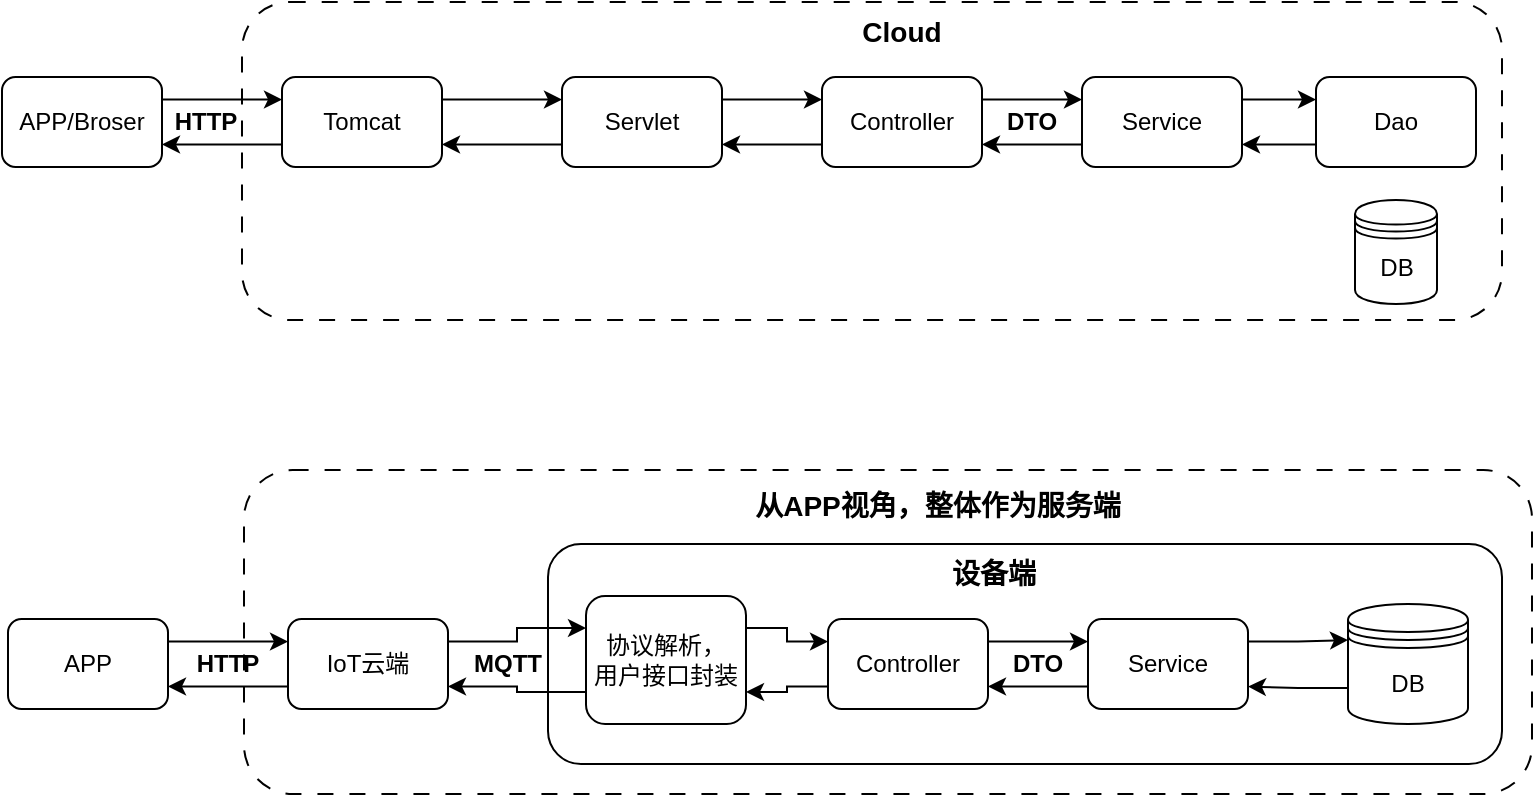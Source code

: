 <mxfile version="22.1.7" type="github">
  <diagram id="prtHgNgQTEPvFCAcTncT" name="Page-1">
    <mxGraphModel dx="1130" dy="614" grid="0" gridSize="10" guides="1" tooltips="1" connect="1" arrows="1" fold="1" page="1" pageScale="1" pageWidth="827" pageHeight="1169" math="0" shadow="0">
      <root>
        <mxCell id="0" />
        <mxCell id="1" parent="0" />
        <mxCell id="vmbFCQiHmaRABoGZYBvy-51" value="" style="rounded=1;whiteSpace=wrap;html=1;dashed=1;dashPattern=8 8;" vertex="1" parent="1">
          <mxGeometry x="151" y="338" width="644" height="162" as="geometry" />
        </mxCell>
        <mxCell id="vmbFCQiHmaRABoGZYBvy-41" value="" style="rounded=1;whiteSpace=wrap;html=1;dashed=1;dashPattern=8 8;" vertex="1" parent="1">
          <mxGeometry x="150" y="104" width="630" height="159" as="geometry" />
        </mxCell>
        <mxCell id="vmbFCQiHmaRABoGZYBvy-40" value="" style="rounded=1;whiteSpace=wrap;html=1;" vertex="1" parent="1">
          <mxGeometry x="303" y="375" width="477" height="110" as="geometry" />
        </mxCell>
        <mxCell id="vmbFCQiHmaRABoGZYBvy-1" value="DB" style="shape=datastore;whiteSpace=wrap;html=1;" vertex="1" parent="1">
          <mxGeometry x="706.5" y="203" width="41" height="52" as="geometry" />
        </mxCell>
        <mxCell id="vmbFCQiHmaRABoGZYBvy-11" style="edgeStyle=orthogonalEdgeStyle;rounded=0;orthogonalLoop=1;jettySize=auto;html=1;exitX=1;exitY=0.25;exitDx=0;exitDy=0;entryX=0;entryY=0.25;entryDx=0;entryDy=0;" edge="1" parent="1" source="vmbFCQiHmaRABoGZYBvy-2" target="vmbFCQiHmaRABoGZYBvy-7">
          <mxGeometry relative="1" as="geometry" />
        </mxCell>
        <mxCell id="vmbFCQiHmaRABoGZYBvy-2" value="APP/Broser" style="rounded=1;whiteSpace=wrap;html=1;" vertex="1" parent="1">
          <mxGeometry x="30" y="141.5" width="80" height="45" as="geometry" />
        </mxCell>
        <mxCell id="vmbFCQiHmaRABoGZYBvy-12" style="edgeStyle=orthogonalEdgeStyle;rounded=0;orthogonalLoop=1;jettySize=auto;html=1;exitX=0;exitY=0.75;exitDx=0;exitDy=0;entryX=1;entryY=0.75;entryDx=0;entryDy=0;" edge="1" parent="1" source="vmbFCQiHmaRABoGZYBvy-7" target="vmbFCQiHmaRABoGZYBvy-2">
          <mxGeometry relative="1" as="geometry" />
        </mxCell>
        <mxCell id="vmbFCQiHmaRABoGZYBvy-13" style="edgeStyle=orthogonalEdgeStyle;rounded=0;orthogonalLoop=1;jettySize=auto;html=1;exitX=1;exitY=0.25;exitDx=0;exitDy=0;entryX=0;entryY=0.25;entryDx=0;entryDy=0;" edge="1" parent="1" source="vmbFCQiHmaRABoGZYBvy-7" target="vmbFCQiHmaRABoGZYBvy-8">
          <mxGeometry relative="1" as="geometry" />
        </mxCell>
        <mxCell id="vmbFCQiHmaRABoGZYBvy-7" value="Tomcat" style="rounded=1;whiteSpace=wrap;html=1;" vertex="1" parent="1">
          <mxGeometry x="170" y="141.5" width="80" height="45" as="geometry" />
        </mxCell>
        <mxCell id="vmbFCQiHmaRABoGZYBvy-14" style="edgeStyle=orthogonalEdgeStyle;rounded=0;orthogonalLoop=1;jettySize=auto;html=1;exitX=0;exitY=0.75;exitDx=0;exitDy=0;entryX=1;entryY=0.75;entryDx=0;entryDy=0;" edge="1" parent="1" source="vmbFCQiHmaRABoGZYBvy-8" target="vmbFCQiHmaRABoGZYBvy-7">
          <mxGeometry relative="1" as="geometry" />
        </mxCell>
        <mxCell id="vmbFCQiHmaRABoGZYBvy-15" style="edgeStyle=orthogonalEdgeStyle;rounded=0;orthogonalLoop=1;jettySize=auto;html=1;exitX=1;exitY=0.25;exitDx=0;exitDy=0;entryX=0;entryY=0.25;entryDx=0;entryDy=0;" edge="1" parent="1" source="vmbFCQiHmaRABoGZYBvy-8" target="vmbFCQiHmaRABoGZYBvy-9">
          <mxGeometry relative="1" as="geometry" />
        </mxCell>
        <mxCell id="vmbFCQiHmaRABoGZYBvy-8" value="Servlet" style="rounded=1;whiteSpace=wrap;html=1;" vertex="1" parent="1">
          <mxGeometry x="310" y="141.5" width="80" height="45" as="geometry" />
        </mxCell>
        <mxCell id="vmbFCQiHmaRABoGZYBvy-16" style="edgeStyle=orthogonalEdgeStyle;rounded=0;orthogonalLoop=1;jettySize=auto;html=1;exitX=0;exitY=0.75;exitDx=0;exitDy=0;entryX=1;entryY=0.75;entryDx=0;entryDy=0;" edge="1" parent="1" source="vmbFCQiHmaRABoGZYBvy-9" target="vmbFCQiHmaRABoGZYBvy-8">
          <mxGeometry relative="1" as="geometry" />
        </mxCell>
        <mxCell id="vmbFCQiHmaRABoGZYBvy-17" style="edgeStyle=orthogonalEdgeStyle;rounded=0;orthogonalLoop=1;jettySize=auto;html=1;exitX=1;exitY=0.25;exitDx=0;exitDy=0;entryX=0;entryY=0.25;entryDx=0;entryDy=0;" edge="1" parent="1" source="vmbFCQiHmaRABoGZYBvy-9" target="vmbFCQiHmaRABoGZYBvy-10">
          <mxGeometry relative="1" as="geometry" />
        </mxCell>
        <mxCell id="vmbFCQiHmaRABoGZYBvy-9" value="Controller" style="rounded=1;whiteSpace=wrap;html=1;" vertex="1" parent="1">
          <mxGeometry x="440" y="141.5" width="80" height="45" as="geometry" />
        </mxCell>
        <mxCell id="vmbFCQiHmaRABoGZYBvy-18" style="edgeStyle=orthogonalEdgeStyle;rounded=0;orthogonalLoop=1;jettySize=auto;html=1;exitX=0;exitY=0.75;exitDx=0;exitDy=0;entryX=1;entryY=0.75;entryDx=0;entryDy=0;" edge="1" parent="1" source="vmbFCQiHmaRABoGZYBvy-10" target="vmbFCQiHmaRABoGZYBvy-9">
          <mxGeometry relative="1" as="geometry" />
        </mxCell>
        <mxCell id="vmbFCQiHmaRABoGZYBvy-60" style="edgeStyle=orthogonalEdgeStyle;rounded=0;orthogonalLoop=1;jettySize=auto;html=1;exitX=1;exitY=0.25;exitDx=0;exitDy=0;entryX=0;entryY=0.25;entryDx=0;entryDy=0;" edge="1" parent="1" source="vmbFCQiHmaRABoGZYBvy-10" target="vmbFCQiHmaRABoGZYBvy-56">
          <mxGeometry relative="1" as="geometry" />
        </mxCell>
        <mxCell id="vmbFCQiHmaRABoGZYBvy-10" value="Service" style="rounded=1;whiteSpace=wrap;html=1;" vertex="1" parent="1">
          <mxGeometry x="570" y="141.5" width="80" height="45" as="geometry" />
        </mxCell>
        <mxCell id="vmbFCQiHmaRABoGZYBvy-24" style="edgeStyle=orthogonalEdgeStyle;rounded=0;orthogonalLoop=1;jettySize=auto;html=1;exitX=0;exitY=0.7;exitDx=0;exitDy=0;entryX=1;entryY=0.75;entryDx=0;entryDy=0;" edge="1" parent="1" source="vmbFCQiHmaRABoGZYBvy-25" target="vmbFCQiHmaRABoGZYBvy-39">
          <mxGeometry relative="1" as="geometry" />
        </mxCell>
        <mxCell id="vmbFCQiHmaRABoGZYBvy-25" value="DB" style="shape=datastore;whiteSpace=wrap;html=1;" vertex="1" parent="1">
          <mxGeometry x="703" y="405" width="60" height="60" as="geometry" />
        </mxCell>
        <mxCell id="vmbFCQiHmaRABoGZYBvy-26" style="edgeStyle=orthogonalEdgeStyle;rounded=0;orthogonalLoop=1;jettySize=auto;html=1;exitX=1;exitY=0.25;exitDx=0;exitDy=0;entryX=0;entryY=0.25;entryDx=0;entryDy=0;" edge="1" parent="1" source="vmbFCQiHmaRABoGZYBvy-27" target="vmbFCQiHmaRABoGZYBvy-30">
          <mxGeometry relative="1" as="geometry" />
        </mxCell>
        <mxCell id="vmbFCQiHmaRABoGZYBvy-27" value="APP" style="rounded=1;whiteSpace=wrap;html=1;" vertex="1" parent="1">
          <mxGeometry x="33" y="412.5" width="80" height="45" as="geometry" />
        </mxCell>
        <mxCell id="vmbFCQiHmaRABoGZYBvy-28" style="edgeStyle=orthogonalEdgeStyle;rounded=0;orthogonalLoop=1;jettySize=auto;html=1;exitX=0;exitY=0.75;exitDx=0;exitDy=0;entryX=1;entryY=0.75;entryDx=0;entryDy=0;" edge="1" parent="1" source="vmbFCQiHmaRABoGZYBvy-30" target="vmbFCQiHmaRABoGZYBvy-27">
          <mxGeometry relative="1" as="geometry" />
        </mxCell>
        <mxCell id="vmbFCQiHmaRABoGZYBvy-29" style="edgeStyle=orthogonalEdgeStyle;rounded=0;orthogonalLoop=1;jettySize=auto;html=1;exitX=1;exitY=0.25;exitDx=0;exitDy=0;entryX=0;entryY=0.25;entryDx=0;entryDy=0;" edge="1" parent="1" source="vmbFCQiHmaRABoGZYBvy-30" target="vmbFCQiHmaRABoGZYBvy-33">
          <mxGeometry relative="1" as="geometry" />
        </mxCell>
        <mxCell id="vmbFCQiHmaRABoGZYBvy-30" value="IoT云端" style="rounded=1;whiteSpace=wrap;html=1;" vertex="1" parent="1">
          <mxGeometry x="173" y="412.5" width="80" height="45" as="geometry" />
        </mxCell>
        <mxCell id="vmbFCQiHmaRABoGZYBvy-31" style="edgeStyle=orthogonalEdgeStyle;rounded=0;orthogonalLoop=1;jettySize=auto;html=1;exitX=0;exitY=0.75;exitDx=0;exitDy=0;entryX=1;entryY=0.75;entryDx=0;entryDy=0;" edge="1" parent="1" source="vmbFCQiHmaRABoGZYBvy-33" target="vmbFCQiHmaRABoGZYBvy-30">
          <mxGeometry relative="1" as="geometry" />
        </mxCell>
        <mxCell id="vmbFCQiHmaRABoGZYBvy-32" style="edgeStyle=orthogonalEdgeStyle;rounded=0;orthogonalLoop=1;jettySize=auto;html=1;exitX=1;exitY=0.25;exitDx=0;exitDy=0;entryX=0;entryY=0.25;entryDx=0;entryDy=0;" edge="1" parent="1" source="vmbFCQiHmaRABoGZYBvy-33" target="vmbFCQiHmaRABoGZYBvy-36">
          <mxGeometry relative="1" as="geometry" />
        </mxCell>
        <mxCell id="vmbFCQiHmaRABoGZYBvy-33" value="协议解析，&lt;br&gt;用户接口封装" style="rounded=1;whiteSpace=wrap;html=1;" vertex="1" parent="1">
          <mxGeometry x="322" y="401" width="80" height="64" as="geometry" />
        </mxCell>
        <mxCell id="vmbFCQiHmaRABoGZYBvy-34" style="edgeStyle=orthogonalEdgeStyle;rounded=0;orthogonalLoop=1;jettySize=auto;html=1;exitX=0;exitY=0.75;exitDx=0;exitDy=0;entryX=1;entryY=0.75;entryDx=0;entryDy=0;" edge="1" parent="1" source="vmbFCQiHmaRABoGZYBvy-36" target="vmbFCQiHmaRABoGZYBvy-33">
          <mxGeometry relative="1" as="geometry" />
        </mxCell>
        <mxCell id="vmbFCQiHmaRABoGZYBvy-35" style="edgeStyle=orthogonalEdgeStyle;rounded=0;orthogonalLoop=1;jettySize=auto;html=1;exitX=1;exitY=0.25;exitDx=0;exitDy=0;entryX=0;entryY=0.25;entryDx=0;entryDy=0;" edge="1" parent="1" source="vmbFCQiHmaRABoGZYBvy-36" target="vmbFCQiHmaRABoGZYBvy-39">
          <mxGeometry relative="1" as="geometry" />
        </mxCell>
        <mxCell id="vmbFCQiHmaRABoGZYBvy-36" value="Controller" style="rounded=1;whiteSpace=wrap;html=1;" vertex="1" parent="1">
          <mxGeometry x="443" y="412.5" width="80" height="45" as="geometry" />
        </mxCell>
        <mxCell id="vmbFCQiHmaRABoGZYBvy-37" style="edgeStyle=orthogonalEdgeStyle;rounded=0;orthogonalLoop=1;jettySize=auto;html=1;exitX=0;exitY=0.75;exitDx=0;exitDy=0;entryX=1;entryY=0.75;entryDx=0;entryDy=0;" edge="1" parent="1" source="vmbFCQiHmaRABoGZYBvy-39" target="vmbFCQiHmaRABoGZYBvy-36">
          <mxGeometry relative="1" as="geometry" />
        </mxCell>
        <mxCell id="vmbFCQiHmaRABoGZYBvy-38" style="edgeStyle=orthogonalEdgeStyle;rounded=0;orthogonalLoop=1;jettySize=auto;html=1;exitX=1;exitY=0.25;exitDx=0;exitDy=0;entryX=0;entryY=0.3;entryDx=0;entryDy=0;" edge="1" parent="1" source="vmbFCQiHmaRABoGZYBvy-39" target="vmbFCQiHmaRABoGZYBvy-25">
          <mxGeometry relative="1" as="geometry" />
        </mxCell>
        <mxCell id="vmbFCQiHmaRABoGZYBvy-39" value="Service" style="rounded=1;whiteSpace=wrap;html=1;" vertex="1" parent="1">
          <mxGeometry x="573" y="412.5" width="80" height="45" as="geometry" />
        </mxCell>
        <mxCell id="vmbFCQiHmaRABoGZYBvy-42" value="&lt;b&gt;&lt;font style=&quot;font-size: 14px;&quot;&gt;Cloud&lt;/font&gt;&lt;/b&gt;" style="text;html=1;strokeColor=none;fillColor=none;align=center;verticalAlign=middle;whiteSpace=wrap;rounded=0;" vertex="1" parent="1">
          <mxGeometry x="455" y="114" width="50" height="10" as="geometry" />
        </mxCell>
        <mxCell id="vmbFCQiHmaRABoGZYBvy-43" value="&lt;b&gt;&lt;font style=&quot;font-size: 14px;&quot;&gt;设备端&lt;/font&gt;&lt;/b&gt;" style="text;html=1;strokeColor=none;fillColor=none;align=center;verticalAlign=middle;whiteSpace=wrap;rounded=0;" vertex="1" parent="1">
          <mxGeometry x="501" y="385" width="50" height="10" as="geometry" />
        </mxCell>
        <mxCell id="vmbFCQiHmaRABoGZYBvy-48" value="&lt;b&gt;HTTP&lt;/b&gt;" style="text;html=1;strokeColor=none;fillColor=none;align=center;verticalAlign=middle;whiteSpace=wrap;rounded=0;" vertex="1" parent="1">
          <mxGeometry x="102" y="149" width="60" height="30" as="geometry" />
        </mxCell>
        <mxCell id="vmbFCQiHmaRABoGZYBvy-49" value="&lt;b&gt;HTTP&lt;/b&gt;" style="text;html=1;strokeColor=none;fillColor=none;align=center;verticalAlign=middle;whiteSpace=wrap;rounded=0;" vertex="1" parent="1">
          <mxGeometry x="113" y="420" width="60" height="30" as="geometry" />
        </mxCell>
        <mxCell id="vmbFCQiHmaRABoGZYBvy-50" value="&lt;b&gt;MQTT&lt;/b&gt;" style="text;html=1;strokeColor=none;fillColor=none;align=center;verticalAlign=middle;whiteSpace=wrap;rounded=0;" vertex="1" parent="1">
          <mxGeometry x="253" y="420" width="60" height="30" as="geometry" />
        </mxCell>
        <mxCell id="vmbFCQiHmaRABoGZYBvy-52" value="&lt;span style=&quot;font-size: 14px;&quot;&gt;&lt;b&gt;从APP视角，整体作为服务端&lt;/b&gt;&lt;/span&gt;" style="text;html=1;strokeColor=none;fillColor=none;align=center;verticalAlign=middle;whiteSpace=wrap;rounded=0;" vertex="1" parent="1">
          <mxGeometry x="399" y="351" width="198" height="10" as="geometry" />
        </mxCell>
        <mxCell id="vmbFCQiHmaRABoGZYBvy-53" value="&lt;b&gt;DTO&lt;/b&gt;" style="text;html=1;strokeColor=none;fillColor=none;align=center;verticalAlign=middle;whiteSpace=wrap;rounded=0;" vertex="1" parent="1">
          <mxGeometry x="515" y="149" width="60" height="30" as="geometry" />
        </mxCell>
        <mxCell id="vmbFCQiHmaRABoGZYBvy-54" value="&lt;b&gt;DTO&lt;/b&gt;" style="text;html=1;strokeColor=none;fillColor=none;align=center;verticalAlign=middle;whiteSpace=wrap;rounded=0;" vertex="1" parent="1">
          <mxGeometry x="518" y="420" width="60" height="30" as="geometry" />
        </mxCell>
        <mxCell id="vmbFCQiHmaRABoGZYBvy-61" style="edgeStyle=orthogonalEdgeStyle;rounded=0;orthogonalLoop=1;jettySize=auto;html=1;exitX=0;exitY=0.75;exitDx=0;exitDy=0;entryX=1;entryY=0.75;entryDx=0;entryDy=0;" edge="1" parent="1" source="vmbFCQiHmaRABoGZYBvy-56" target="vmbFCQiHmaRABoGZYBvy-10">
          <mxGeometry relative="1" as="geometry" />
        </mxCell>
        <mxCell id="vmbFCQiHmaRABoGZYBvy-56" value="Dao" style="rounded=1;whiteSpace=wrap;html=1;" vertex="1" parent="1">
          <mxGeometry x="687" y="141.5" width="80" height="45" as="geometry" />
        </mxCell>
      </root>
    </mxGraphModel>
  </diagram>
</mxfile>
